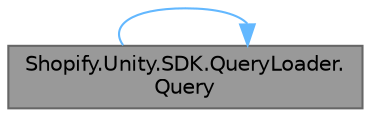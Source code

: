 digraph "Shopify.Unity.SDK.QueryLoader.Query"
{
 // LATEX_PDF_SIZE
  bgcolor="transparent";
  edge [fontname=Helvetica,fontsize=10,labelfontname=Helvetica,labelfontsize=10];
  node [fontname=Helvetica,fontsize=10,shape=box,height=0.2,width=0.4];
  rankdir="LR";
  Node1 [id="Node000001",label="Shopify.Unity.SDK.QueryLoader.\lQuery",height=0.2,width=0.4,color="gray40", fillcolor="grey60", style="filled", fontcolor="black",tooltip="Generates GraphQL queries."];
  Node1 -> Node1 [id="edge1_Node000001_Node000001",color="steelblue1",style="solid",tooltip=" "];
}
